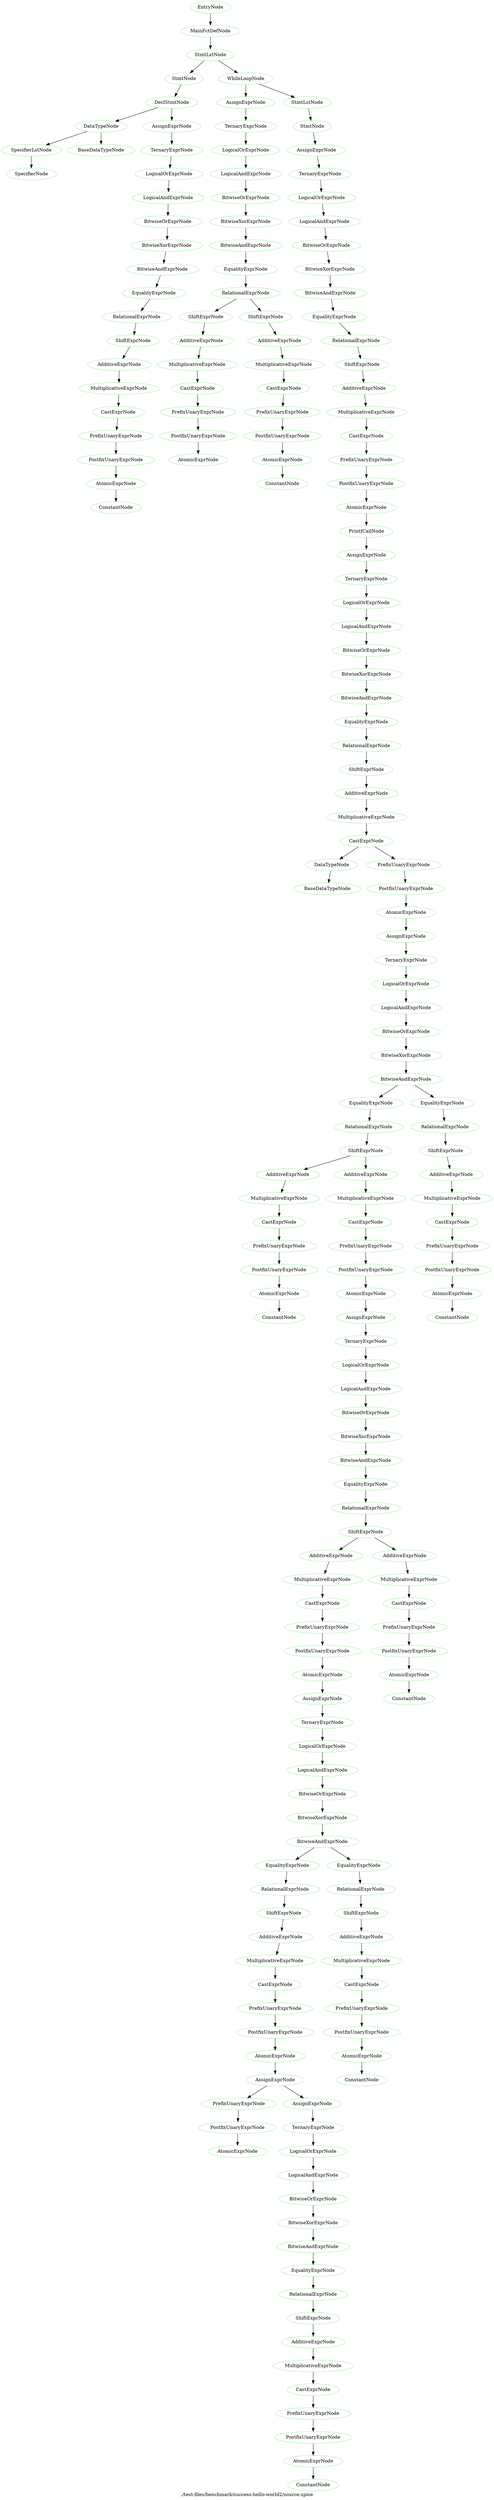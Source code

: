 digraph {
 rankdir="TB";
 label="./test-files/benchmark/success-hello-world2/source.spice";
 L3C1_EntryNode [color="lightgreen",label="EntryNode"];
 L3C1_MainFctDefNode [color="lightgreen",label="MainFctDefNode"];
 L3C1_EntryNode -> L3C1_MainFctDefNode;
 L4C5_StmtLstNode [color="lightgreen",label="StmtLstNode"];
 L3C1_MainFctDefNode -> L4C5_StmtLstNode;
 L4C5_StmtNode [color="lightgreen",label="StmtNode"];
 L4C5_StmtLstNode -> L4C5_StmtNode;
 L4C5_DeclStmtNode [color="lightgreen",label="DeclStmtNode"];
 L4C5_StmtNode -> L4C5_DeclStmtNode;
 L4C5_DataTypeNode [color="lightgreen",label="DataTypeNode"];
 L4C5_DeclStmtNode -> L4C5_DataTypeNode;
 L4C5_SpecifierLstNode [color="lightgreen",label="SpecifierLstNode"];
 L4C5_DataTypeNode -> L4C5_SpecifierLstNode;
 L4C5_SpecifierNode [color="lightgreen",label="SpecifierNode"];
 L4C5_SpecifierLstNode -> L4C5_SpecifierNode;
 L4C14_BaseDataTypeNode [color="lightgreen",label="BaseDataTypeNode"];
 L4C5_DataTypeNode -> L4C14_BaseDataTypeNode;
 L4C24_AssignExprNode [color="lightgreen",label="AssignExprNode"];
 L4C5_DeclStmtNode -> L4C24_AssignExprNode;
 L4C24_TernaryExprNode [color="lightgreen",label="TernaryExprNode"];
 L4C24_AssignExprNode -> L4C24_TernaryExprNode;
 L4C24_LogicalOrExprNode [color="lightgreen",label="LogicalOrExprNode"];
 L4C24_TernaryExprNode -> L4C24_LogicalOrExprNode;
 L4C24_LogicalAndExprNode [color="lightgreen",label="LogicalAndExprNode"];
 L4C24_LogicalOrExprNode -> L4C24_LogicalAndExprNode;
 L4C24_BitwiseOrExprNode [color="lightgreen",label="BitwiseOrExprNode"];
 L4C24_LogicalAndExprNode -> L4C24_BitwiseOrExprNode;
 L4C24_BitwiseXorExprNode [color="lightgreen",label="BitwiseXorExprNode"];
 L4C24_BitwiseOrExprNode -> L4C24_BitwiseXorExprNode;
 L4C24_BitwiseAndExprNode [color="lightgreen",label="BitwiseAndExprNode"];
 L4C24_BitwiseXorExprNode -> L4C24_BitwiseAndExprNode;
 L4C24_EqualityExprNode [color="lightgreen",label="EqualityExprNode"];
 L4C24_BitwiseAndExprNode -> L4C24_EqualityExprNode;
 L4C24_RelationalExprNode [color="lightgreen",label="RelationalExprNode"];
 L4C24_EqualityExprNode -> L4C24_RelationalExprNode;
 L4C24_ShiftExprNode [color="lightgreen",label="ShiftExprNode"];
 L4C24_RelationalExprNode -> L4C24_ShiftExprNode;
 L4C24_AdditiveExprNode [color="lightgreen",label="AdditiveExprNode"];
 L4C24_ShiftExprNode -> L4C24_AdditiveExprNode;
 L4C24_MultiplicativeExprNode [color="lightgreen",label="MultiplicativeExprNode"];
 L4C24_AdditiveExprNode -> L4C24_MultiplicativeExprNode;
 L4C24_CastExprNode [color="lightgreen",label="CastExprNode"];
 L4C24_MultiplicativeExprNode -> L4C24_CastExprNode;
 L4C24_PrefixUnaryExprNode [color="lightgreen",label="PrefixUnaryExprNode"];
 L4C24_CastExprNode -> L4C24_PrefixUnaryExprNode;
 L4C24_PostfixUnaryExprNode [color="lightgreen",label="PostfixUnaryExprNode"];
 L4C24_PrefixUnaryExprNode -> L4C24_PostfixUnaryExprNode;
 L4C24_AtomicExprNode [color="lightgreen",label="AtomicExprNode"];
 L4C24_PostfixUnaryExprNode -> L4C24_AtomicExprNode;
 L4C24_ConstantNode [color="lightgreen",label="ConstantNode"];
 L4C24_AtomicExprNode -> L4C24_ConstantNode;
 L5C5_WhileLoopNode [color="lightgreen",label="WhileLoopNode"];
 L4C5_StmtLstNode -> L5C5_WhileLoopNode;
 L5C11_AssignExprNode [color="lightgreen",label="AssignExprNode"];
 L5C5_WhileLoopNode -> L5C11_AssignExprNode;
 L5C11_TernaryExprNode [color="lightgreen",label="TernaryExprNode"];
 L5C11_AssignExprNode -> L5C11_TernaryExprNode;
 L5C11_LogicalOrExprNode [color="lightgreen",label="LogicalOrExprNode"];
 L5C11_TernaryExprNode -> L5C11_LogicalOrExprNode;
 L5C11_LogicalAndExprNode [color="lightgreen",label="LogicalAndExprNode"];
 L5C11_LogicalOrExprNode -> L5C11_LogicalAndExprNode;
 L5C11_BitwiseOrExprNode [color="lightgreen",label="BitwiseOrExprNode"];
 L5C11_LogicalAndExprNode -> L5C11_BitwiseOrExprNode;
 L5C11_BitwiseXorExprNode [color="lightgreen",label="BitwiseXorExprNode"];
 L5C11_BitwiseOrExprNode -> L5C11_BitwiseXorExprNode;
 L5C11_BitwiseAndExprNode [color="lightgreen",label="BitwiseAndExprNode"];
 L5C11_BitwiseXorExprNode -> L5C11_BitwiseAndExprNode;
 L5C11_EqualityExprNode [color="lightgreen",label="EqualityExprNode"];
 L5C11_BitwiseAndExprNode -> L5C11_EqualityExprNode;
 L5C11_RelationalExprNode [color="lightgreen",label="RelationalExprNode"];
 L5C11_EqualityExprNode -> L5C11_RelationalExprNode;
 L5C11_ShiftExprNode [color="lightgreen",label="ShiftExprNode"];
 L5C11_RelationalExprNode -> L5C11_ShiftExprNode;
 L5C11_AdditiveExprNode [color="lightgreen",label="AdditiveExprNode"];
 L5C11_ShiftExprNode -> L5C11_AdditiveExprNode;
 L5C11_MultiplicativeExprNode [color="lightgreen",label="MultiplicativeExprNode"];
 L5C11_AdditiveExprNode -> L5C11_MultiplicativeExprNode;
 L5C11_CastExprNode [color="lightgreen",label="CastExprNode"];
 L5C11_MultiplicativeExprNode -> L5C11_CastExprNode;
 L5C11_PrefixUnaryExprNode [color="lightgreen",label="PrefixUnaryExprNode"];
 L5C11_CastExprNode -> L5C11_PrefixUnaryExprNode;
 L5C11_PostfixUnaryExprNode [color="lightgreen",label="PostfixUnaryExprNode"];
 L5C11_PrefixUnaryExprNode -> L5C11_PostfixUnaryExprNode;
 L5C11_AtomicExprNode [color="lightgreen",label="AtomicExprNode"];
 L5C11_PostfixUnaryExprNode -> L5C11_AtomicExprNode;
 L5C16_ShiftExprNode [color="lightgreen",label="ShiftExprNode"];
 L5C11_RelationalExprNode -> L5C16_ShiftExprNode;
 L5C16_AdditiveExprNode [color="lightgreen",label="AdditiveExprNode"];
 L5C16_ShiftExprNode -> L5C16_AdditiveExprNode;
 L5C16_MultiplicativeExprNode [color="lightgreen",label="MultiplicativeExprNode"];
 L5C16_AdditiveExprNode -> L5C16_MultiplicativeExprNode;
 L5C16_CastExprNode [color="lightgreen",label="CastExprNode"];
 L5C16_MultiplicativeExprNode -> L5C16_CastExprNode;
 L5C16_PrefixUnaryExprNode [color="lightgreen",label="PrefixUnaryExprNode"];
 L5C16_CastExprNode -> L5C16_PrefixUnaryExprNode;
 L5C16_PostfixUnaryExprNode [color="lightgreen",label="PostfixUnaryExprNode"];
 L5C16_PrefixUnaryExprNode -> L5C16_PostfixUnaryExprNode;
 L5C16_AtomicExprNode [color="lightgreen",label="AtomicExprNode"];
 L5C16_PostfixUnaryExprNode -> L5C16_AtomicExprNode;
 L5C16_ConstantNode [color="lightgreen",label="ConstantNode"];
 L5C16_AtomicExprNode -> L5C16_ConstantNode;
 L6C9_StmtLstNode [color="lightgreen",label="StmtLstNode"];
 L5C5_WhileLoopNode -> L6C9_StmtLstNode;
 L6C9_StmtNode [color="lightgreen",label="StmtNode"];
 L6C9_StmtLstNode -> L6C9_StmtNode;
 L6C9_AssignExprNode [color="lightgreen",label="AssignExprNode"];
 L6C9_StmtNode -> L6C9_AssignExprNode;
 L6C9_TernaryExprNode [color="lightgreen",label="TernaryExprNode"];
 L6C9_AssignExprNode -> L6C9_TernaryExprNode;
 L6C9_LogicalOrExprNode [color="lightgreen",label="LogicalOrExprNode"];
 L6C9_TernaryExprNode -> L6C9_LogicalOrExprNode;
 L6C9_LogicalAndExprNode [color="lightgreen",label="LogicalAndExprNode"];
 L6C9_LogicalOrExprNode -> L6C9_LogicalAndExprNode;
 L6C9_BitwiseOrExprNode [color="lightgreen",label="BitwiseOrExprNode"];
 L6C9_LogicalAndExprNode -> L6C9_BitwiseOrExprNode;
 L6C9_BitwiseXorExprNode [color="lightgreen",label="BitwiseXorExprNode"];
 L6C9_BitwiseOrExprNode -> L6C9_BitwiseXorExprNode;
 L6C9_BitwiseAndExprNode [color="lightgreen",label="BitwiseAndExprNode"];
 L6C9_BitwiseXorExprNode -> L6C9_BitwiseAndExprNode;
 L6C9_EqualityExprNode [color="lightgreen",label="EqualityExprNode"];
 L6C9_BitwiseAndExprNode -> L6C9_EqualityExprNode;
 L6C9_RelationalExprNode [color="lightgreen",label="RelationalExprNode"];
 L6C9_EqualityExprNode -> L6C9_RelationalExprNode;
 L6C9_ShiftExprNode [color="lightgreen",label="ShiftExprNode"];
 L6C9_RelationalExprNode -> L6C9_ShiftExprNode;
 L6C9_AdditiveExprNode [color="lightgreen",label="AdditiveExprNode"];
 L6C9_ShiftExprNode -> L6C9_AdditiveExprNode;
 L6C9_MultiplicativeExprNode [color="lightgreen",label="MultiplicativeExprNode"];
 L6C9_AdditiveExprNode -> L6C9_MultiplicativeExprNode;
 L6C9_CastExprNode [color="lightgreen",label="CastExprNode"];
 L6C9_MultiplicativeExprNode -> L6C9_CastExprNode;
 L6C9_PrefixUnaryExprNode [color="lightgreen",label="PrefixUnaryExprNode"];
 L6C9_CastExprNode -> L6C9_PrefixUnaryExprNode;
 L6C9_PostfixUnaryExprNode [color="lightgreen",label="PostfixUnaryExprNode"];
 L6C9_PrefixUnaryExprNode -> L6C9_PostfixUnaryExprNode;
 L6C9_AtomicExprNode [color="lightgreen",label="AtomicExprNode"];
 L6C9_PostfixUnaryExprNode -> L6C9_AtomicExprNode;
 L6C9_PrintfCallNode [color="lightgreen",label="PrintfCallNode"];
 L6C9_AtomicExprNode -> L6C9_PrintfCallNode;
 L6C22_AssignExprNode [color="lightgreen",label="AssignExprNode"];
 L6C9_PrintfCallNode -> L6C22_AssignExprNode;
 L6C22_TernaryExprNode [color="lightgreen",label="TernaryExprNode"];
 L6C22_AssignExprNode -> L6C22_TernaryExprNode;
 L6C22_LogicalOrExprNode [color="lightgreen",label="LogicalOrExprNode"];
 L6C22_TernaryExprNode -> L6C22_LogicalOrExprNode;
 L6C22_LogicalAndExprNode [color="lightgreen",label="LogicalAndExprNode"];
 L6C22_LogicalOrExprNode -> L6C22_LogicalAndExprNode;
 L6C22_BitwiseOrExprNode [color="lightgreen",label="BitwiseOrExprNode"];
 L6C22_LogicalAndExprNode -> L6C22_BitwiseOrExprNode;
 L6C22_BitwiseXorExprNode [color="lightgreen",label="BitwiseXorExprNode"];
 L6C22_BitwiseOrExprNode -> L6C22_BitwiseXorExprNode;
 L6C22_BitwiseAndExprNode [color="lightgreen",label="BitwiseAndExprNode"];
 L6C22_BitwiseXorExprNode -> L6C22_BitwiseAndExprNode;
 L6C22_EqualityExprNode [color="lightgreen",label="EqualityExprNode"];
 L6C22_BitwiseAndExprNode -> L6C22_EqualityExprNode;
 L6C22_RelationalExprNode [color="lightgreen",label="RelationalExprNode"];
 L6C22_EqualityExprNode -> L6C22_RelationalExprNode;
 L6C22_ShiftExprNode [color="lightgreen",label="ShiftExprNode"];
 L6C22_RelationalExprNode -> L6C22_ShiftExprNode;
 L6C22_AdditiveExprNode [color="lightgreen",label="AdditiveExprNode"];
 L6C22_ShiftExprNode -> L6C22_AdditiveExprNode;
 L6C22_MultiplicativeExprNode [color="lightgreen",label="MultiplicativeExprNode"];
 L6C22_AdditiveExprNode -> L6C22_MultiplicativeExprNode;
 L6C22_CastExprNode [color="lightgreen",label="CastExprNode"];
 L6C22_MultiplicativeExprNode -> L6C22_CastExprNode;
 L6C23_DataTypeNode [color="lightgreen",label="DataTypeNode"];
 L6C22_CastExprNode -> L6C23_DataTypeNode;
 L6C23_BaseDataTypeNode [color="lightgreen",label="BaseDataTypeNode"];
 L6C23_DataTypeNode -> L6C23_BaseDataTypeNode;
 L6C29_PrefixUnaryExprNode [color="lightgreen",label="PrefixUnaryExprNode"];
 L6C22_CastExprNode -> L6C29_PrefixUnaryExprNode;
 L6C29_PostfixUnaryExprNode [color="lightgreen",label="PostfixUnaryExprNode"];
 L6C29_PrefixUnaryExprNode -> L6C29_PostfixUnaryExprNode;
 L6C29_AtomicExprNode [color="lightgreen",label="AtomicExprNode"];
 L6C29_PostfixUnaryExprNode -> L6C29_AtomicExprNode;
 L6C30_AssignExprNode [color="lightgreen",label="AssignExprNode"];
 L6C29_AtomicExprNode -> L6C30_AssignExprNode;
 L6C30_TernaryExprNode [color="lightgreen",label="TernaryExprNode"];
 L6C30_AssignExprNode -> L6C30_TernaryExprNode;
 L6C30_LogicalOrExprNode [color="lightgreen",label="LogicalOrExprNode"];
 L6C30_TernaryExprNode -> L6C30_LogicalOrExprNode;
 L6C30_LogicalAndExprNode [color="lightgreen",label="LogicalAndExprNode"];
 L6C30_LogicalOrExprNode -> L6C30_LogicalAndExprNode;
 L6C30_BitwiseOrExprNode [color="lightgreen",label="BitwiseOrExprNode"];
 L6C30_LogicalAndExprNode -> L6C30_BitwiseOrExprNode;
 L6C30_BitwiseXorExprNode [color="lightgreen",label="BitwiseXorExprNode"];
 L6C30_BitwiseOrExprNode -> L6C30_BitwiseXorExprNode;
 L6C30_BitwiseAndExprNode [color="lightgreen",label="BitwiseAndExprNode"];
 L6C30_BitwiseXorExprNode -> L6C30_BitwiseAndExprNode;
 L6C30_EqualityExprNode [color="lightgreen",label="EqualityExprNode"];
 L6C30_BitwiseAndExprNode -> L6C30_EqualityExprNode;
 L6C30_RelationalExprNode [color="lightgreen",label="RelationalExprNode"];
 L6C30_EqualityExprNode -> L6C30_RelationalExprNode;
 L6C30_ShiftExprNode [color="lightgreen",label="ShiftExprNode"];
 L6C30_RelationalExprNode -> L6C30_ShiftExprNode;
 L6C30_AdditiveExprNode [color="lightgreen",label="AdditiveExprNode"];
 L6C30_ShiftExprNode -> L6C30_AdditiveExprNode;
 L6C30_MultiplicativeExprNode [color="lightgreen",label="MultiplicativeExprNode"];
 L6C30_AdditiveExprNode -> L6C30_MultiplicativeExprNode;
 L6C30_CastExprNode [color="lightgreen",label="CastExprNode"];
 L6C30_MultiplicativeExprNode -> L6C30_CastExprNode;
 L6C30_PrefixUnaryExprNode [color="lightgreen",label="PrefixUnaryExprNode"];
 L6C30_CastExprNode -> L6C30_PrefixUnaryExprNode;
 L6C30_PostfixUnaryExprNode [color="lightgreen",label="PostfixUnaryExprNode"];
 L6C30_PrefixUnaryExprNode -> L6C30_PostfixUnaryExprNode;
 L6C30_AtomicExprNode [color="lightgreen",label="AtomicExprNode"];
 L6C30_PostfixUnaryExprNode -> L6C30_AtomicExprNode;
 L6C30_ConstantNode [color="lightgreen",label="ConstantNode"];
 L6C30_AtomicExprNode -> L6C30_ConstantNode;
 L6C54_AdditiveExprNode [color="lightgreen",label="AdditiveExprNode"];
 L6C30_ShiftExprNode -> L6C54_AdditiveExprNode;
 L6C54_MultiplicativeExprNode [color="lightgreen",label="MultiplicativeExprNode"];
 L6C54_AdditiveExprNode -> L6C54_MultiplicativeExprNode;
 L6C54_CastExprNode [color="lightgreen",label="CastExprNode"];
 L6C54_MultiplicativeExprNode -> L6C54_CastExprNode;
 L6C54_PrefixUnaryExprNode [color="lightgreen",label="PrefixUnaryExprNode"];
 L6C54_CastExprNode -> L6C54_PrefixUnaryExprNode;
 L6C54_PostfixUnaryExprNode [color="lightgreen",label="PostfixUnaryExprNode"];
 L6C54_PrefixUnaryExprNode -> L6C54_PostfixUnaryExprNode;
 L6C54_AtomicExprNode [color="lightgreen",label="AtomicExprNode"];
 L6C54_PostfixUnaryExprNode -> L6C54_AtomicExprNode;
 L6C55_AssignExprNode [color="lightgreen",label="AssignExprNode"];
 L6C54_AtomicExprNode -> L6C55_AssignExprNode;
 L6C55_TernaryExprNode [color="lightgreen",label="TernaryExprNode"];
 L6C55_AssignExprNode -> L6C55_TernaryExprNode;
 L6C55_LogicalOrExprNode [color="lightgreen",label="LogicalOrExprNode"];
 L6C55_TernaryExprNode -> L6C55_LogicalOrExprNode;
 L6C55_LogicalAndExprNode [color="lightgreen",label="LogicalAndExprNode"];
 L6C55_LogicalOrExprNode -> L6C55_LogicalAndExprNode;
 L6C55_BitwiseOrExprNode [color="lightgreen",label="BitwiseOrExprNode"];
 L6C55_LogicalAndExprNode -> L6C55_BitwiseOrExprNode;
 L6C55_BitwiseXorExprNode [color="lightgreen",label="BitwiseXorExprNode"];
 L6C55_BitwiseOrExprNode -> L6C55_BitwiseXorExprNode;
 L6C55_BitwiseAndExprNode [color="lightgreen",label="BitwiseAndExprNode"];
 L6C55_BitwiseXorExprNode -> L6C55_BitwiseAndExprNode;
 L6C55_EqualityExprNode [color="lightgreen",label="EqualityExprNode"];
 L6C55_BitwiseAndExprNode -> L6C55_EqualityExprNode;
 L6C55_RelationalExprNode [color="lightgreen",label="RelationalExprNode"];
 L6C55_EqualityExprNode -> L6C55_RelationalExprNode;
 L6C55_ShiftExprNode [color="lightgreen",label="ShiftExprNode"];
 L6C55_RelationalExprNode -> L6C55_ShiftExprNode;
 L6C55_AdditiveExprNode [color="lightgreen",label="AdditiveExprNode"];
 L6C55_ShiftExprNode -> L6C55_AdditiveExprNode;
 L6C55_MultiplicativeExprNode [color="lightgreen",label="MultiplicativeExprNode"];
 L6C55_AdditiveExprNode -> L6C55_MultiplicativeExprNode;
 L6C55_CastExprNode [color="lightgreen",label="CastExprNode"];
 L6C55_MultiplicativeExprNode -> L6C55_CastExprNode;
 L6C55_PrefixUnaryExprNode [color="lightgreen",label="PrefixUnaryExprNode"];
 L6C55_CastExprNode -> L6C55_PrefixUnaryExprNode;
 L6C55_PostfixUnaryExprNode [color="lightgreen",label="PostfixUnaryExprNode"];
 L6C55_PrefixUnaryExprNode -> L6C55_PostfixUnaryExprNode;
 L6C55_AtomicExprNode [color="lightgreen",label="AtomicExprNode"];
 L6C55_PostfixUnaryExprNode -> L6C55_AtomicExprNode;
 L6C56_AssignExprNode [color="lightgreen",label="AssignExprNode"];
 L6C55_AtomicExprNode -> L6C56_AssignExprNode;
 L6C56_TernaryExprNode [color="lightgreen",label="TernaryExprNode"];
 L6C56_AssignExprNode -> L6C56_TernaryExprNode;
 L6C56_LogicalOrExprNode [color="lightgreen",label="LogicalOrExprNode"];
 L6C56_TernaryExprNode -> L6C56_LogicalOrExprNode;
 L6C56_LogicalAndExprNode [color="lightgreen",label="LogicalAndExprNode"];
 L6C56_LogicalOrExprNode -> L6C56_LogicalAndExprNode;
 L6C56_BitwiseOrExprNode [color="lightgreen",label="BitwiseOrExprNode"];
 L6C56_LogicalAndExprNode -> L6C56_BitwiseOrExprNode;
 L6C56_BitwiseXorExprNode [color="lightgreen",label="BitwiseXorExprNode"];
 L6C56_BitwiseOrExprNode -> L6C56_BitwiseXorExprNode;
 L6C56_BitwiseAndExprNode [color="lightgreen",label="BitwiseAndExprNode"];
 L6C56_BitwiseXorExprNode -> L6C56_BitwiseAndExprNode;
 L6C56_EqualityExprNode [color="lightgreen",label="EqualityExprNode"];
 L6C56_BitwiseAndExprNode -> L6C56_EqualityExprNode;
 L6C56_RelationalExprNode [color="lightgreen",label="RelationalExprNode"];
 L6C56_EqualityExprNode -> L6C56_RelationalExprNode;
 L6C56_ShiftExprNode [color="lightgreen",label="ShiftExprNode"];
 L6C56_RelationalExprNode -> L6C56_ShiftExprNode;
 L6C56_AdditiveExprNode [color="lightgreen",label="AdditiveExprNode"];
 L6C56_ShiftExprNode -> L6C56_AdditiveExprNode;
 L6C56_MultiplicativeExprNode [color="lightgreen",label="MultiplicativeExprNode"];
 L6C56_AdditiveExprNode -> L6C56_MultiplicativeExprNode;
 L6C56_CastExprNode [color="lightgreen",label="CastExprNode"];
 L6C56_MultiplicativeExprNode -> L6C56_CastExprNode;
 L6C56_PrefixUnaryExprNode [color="lightgreen",label="PrefixUnaryExprNode"];
 L6C56_CastExprNode -> L6C56_PrefixUnaryExprNode;
 L6C56_PostfixUnaryExprNode [color="lightgreen",label="PostfixUnaryExprNode"];
 L6C56_PrefixUnaryExprNode -> L6C56_PostfixUnaryExprNode;
 L6C56_AtomicExprNode [color="lightgreen",label="AtomicExprNode"];
 L6C56_PostfixUnaryExprNode -> L6C56_AtomicExprNode;
 L6C57_AssignExprNode [color="lightgreen",label="AssignExprNode"];
 L6C56_AtomicExprNode -> L6C57_AssignExprNode;
 L6C57_PrefixUnaryExprNode [color="lightgreen",label="PrefixUnaryExprNode"];
 L6C57_AssignExprNode -> L6C57_PrefixUnaryExprNode;
 L6C57_PostfixUnaryExprNode [color="lightgreen",label="PostfixUnaryExprNode"];
 L6C57_PrefixUnaryExprNode -> L6C57_PostfixUnaryExprNode;
 L6C57_AtomicExprNode [color="lightgreen",label="AtomicExprNode"];
 L6C57_PostfixUnaryExprNode -> L6C57_AtomicExprNode;
 L6C64_AssignExprNode [color="lightgreen",label="AssignExprNode"];
 L6C57_AssignExprNode -> L6C64_AssignExprNode;
 L6C64_TernaryExprNode [color="lightgreen",label="TernaryExprNode"];
 L6C64_AssignExprNode -> L6C64_TernaryExprNode;
 L6C64_LogicalOrExprNode [color="lightgreen",label="LogicalOrExprNode"];
 L6C64_TernaryExprNode -> L6C64_LogicalOrExprNode;
 L6C64_LogicalAndExprNode [color="lightgreen",label="LogicalAndExprNode"];
 L6C64_LogicalOrExprNode -> L6C64_LogicalAndExprNode;
 L6C64_BitwiseOrExprNode [color="lightgreen",label="BitwiseOrExprNode"];
 L6C64_LogicalAndExprNode -> L6C64_BitwiseOrExprNode;
 L6C64_BitwiseXorExprNode [color="lightgreen",label="BitwiseXorExprNode"];
 L6C64_BitwiseOrExprNode -> L6C64_BitwiseXorExprNode;
 L6C64_BitwiseAndExprNode [color="lightgreen",label="BitwiseAndExprNode"];
 L6C64_BitwiseXorExprNode -> L6C64_BitwiseAndExprNode;
 L6C64_EqualityExprNode [color="lightgreen",label="EqualityExprNode"];
 L6C64_BitwiseAndExprNode -> L6C64_EqualityExprNode;
 L6C64_RelationalExprNode [color="lightgreen",label="RelationalExprNode"];
 L6C64_EqualityExprNode -> L6C64_RelationalExprNode;
 L6C64_ShiftExprNode [color="lightgreen",label="ShiftExprNode"];
 L6C64_RelationalExprNode -> L6C64_ShiftExprNode;
 L6C64_AdditiveExprNode [color="lightgreen",label="AdditiveExprNode"];
 L6C64_ShiftExprNode -> L6C64_AdditiveExprNode;
 L6C64_MultiplicativeExprNode [color="lightgreen",label="MultiplicativeExprNode"];
 L6C64_AdditiveExprNode -> L6C64_MultiplicativeExprNode;
 L6C64_CastExprNode [color="lightgreen",label="CastExprNode"];
 L6C64_MultiplicativeExprNode -> L6C64_CastExprNode;
 L6C64_PrefixUnaryExprNode [color="lightgreen",label="PrefixUnaryExprNode"];
 L6C64_CastExprNode -> L6C64_PrefixUnaryExprNode;
 L6C64_PostfixUnaryExprNode [color="lightgreen",label="PostfixUnaryExprNode"];
 L6C64_PrefixUnaryExprNode -> L6C64_PostfixUnaryExprNode;
 L6C64_AtomicExprNode [color="lightgreen",label="AtomicExprNode"];
 L6C64_PostfixUnaryExprNode -> L6C64_AtomicExprNode;
 L6C64_ConstantNode [color="lightgreen",label="ConstantNode"];
 L6C64_AtomicExprNode -> L6C64_ConstantNode;
 L6C70_EqualityExprNode [color="lightgreen",label="EqualityExprNode"];
 L6C56_BitwiseAndExprNode -> L6C70_EqualityExprNode;
 L6C70_RelationalExprNode [color="lightgreen",label="RelationalExprNode"];
 L6C70_EqualityExprNode -> L6C70_RelationalExprNode;
 L6C70_ShiftExprNode [color="lightgreen",label="ShiftExprNode"];
 L6C70_RelationalExprNode -> L6C70_ShiftExprNode;
 L6C70_AdditiveExprNode [color="lightgreen",label="AdditiveExprNode"];
 L6C70_ShiftExprNode -> L6C70_AdditiveExprNode;
 L6C70_MultiplicativeExprNode [color="lightgreen",label="MultiplicativeExprNode"];
 L6C70_AdditiveExprNode -> L6C70_MultiplicativeExprNode;
 L6C70_CastExprNode [color="lightgreen",label="CastExprNode"];
 L6C70_MultiplicativeExprNode -> L6C70_CastExprNode;
 L6C70_PrefixUnaryExprNode [color="lightgreen",label="PrefixUnaryExprNode"];
 L6C70_CastExprNode -> L6C70_PrefixUnaryExprNode;
 L6C70_PostfixUnaryExprNode [color="lightgreen",label="PostfixUnaryExprNode"];
 L6C70_PrefixUnaryExprNode -> L6C70_PostfixUnaryExprNode;
 L6C70_AtomicExprNode [color="lightgreen",label="AtomicExprNode"];
 L6C70_PostfixUnaryExprNode -> L6C70_AtomicExprNode;
 L6C70_ConstantNode [color="lightgreen",label="ConstantNode"];
 L6C70_AtomicExprNode -> L6C70_ConstantNode;
 L6C77_AdditiveExprNode [color="lightgreen",label="AdditiveExprNode"];
 L6C55_ShiftExprNode -> L6C77_AdditiveExprNode;
 L6C77_MultiplicativeExprNode [color="lightgreen",label="MultiplicativeExprNode"];
 L6C77_AdditiveExprNode -> L6C77_MultiplicativeExprNode;
 L6C77_CastExprNode [color="lightgreen",label="CastExprNode"];
 L6C77_MultiplicativeExprNode -> L6C77_CastExprNode;
 L6C77_PrefixUnaryExprNode [color="lightgreen",label="PrefixUnaryExprNode"];
 L6C77_CastExprNode -> L6C77_PrefixUnaryExprNode;
 L6C77_PostfixUnaryExprNode [color="lightgreen",label="PostfixUnaryExprNode"];
 L6C77_PrefixUnaryExprNode -> L6C77_PostfixUnaryExprNode;
 L6C77_AtomicExprNode [color="lightgreen",label="AtomicExprNode"];
 L6C77_PostfixUnaryExprNode -> L6C77_AtomicExprNode;
 L6C77_ConstantNode [color="lightgreen",label="ConstantNode"];
 L6C77_AtomicExprNode -> L6C77_ConstantNode;
 L6C83_EqualityExprNode [color="lightgreen",label="EqualityExprNode"];
 L6C30_BitwiseAndExprNode -> L6C83_EqualityExprNode;
 L6C83_RelationalExprNode [color="lightgreen",label="RelationalExprNode"];
 L6C83_EqualityExprNode -> L6C83_RelationalExprNode;
 L6C83_ShiftExprNode [color="lightgreen",label="ShiftExprNode"];
 L6C83_RelationalExprNode -> L6C83_ShiftExprNode;
 L6C83_AdditiveExprNode [color="lightgreen",label="AdditiveExprNode"];
 L6C83_ShiftExprNode -> L6C83_AdditiveExprNode;
 L6C83_MultiplicativeExprNode [color="lightgreen",label="MultiplicativeExprNode"];
 L6C83_AdditiveExprNode -> L6C83_MultiplicativeExprNode;
 L6C83_CastExprNode [color="lightgreen",label="CastExprNode"];
 L6C83_MultiplicativeExprNode -> L6C83_CastExprNode;
 L6C83_PrefixUnaryExprNode [color="lightgreen",label="PrefixUnaryExprNode"];
 L6C83_CastExprNode -> L6C83_PrefixUnaryExprNode;
 L6C83_PostfixUnaryExprNode [color="lightgreen",label="PostfixUnaryExprNode"];
 L6C83_PrefixUnaryExprNode -> L6C83_PostfixUnaryExprNode;
 L6C83_AtomicExprNode [color="lightgreen",label="AtomicExprNode"];
 L6C83_PostfixUnaryExprNode -> L6C83_AtomicExprNode;
 L6C83_ConstantNode [color="lightgreen",label="ConstantNode"];
 L6C83_AtomicExprNode -> L6C83_ConstantNode;
}